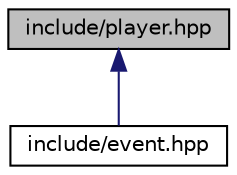 digraph "include/player.hpp"
{
 // LATEX_PDF_SIZE
  edge [fontname="Helvetica",fontsize="10",labelfontname="Helvetica",labelfontsize="10"];
  node [fontname="Helvetica",fontsize="10",shape=record];
  Node1 [label="include/player.hpp",height=0.2,width=0.4,color="black", fillcolor="grey75", style="filled", fontcolor="black",tooltip="Player class."];
  Node1 -> Node2 [dir="back",color="midnightblue",fontsize="10",style="solid",fontname="Helvetica"];
  Node2 [label="include/event.hpp",height=0.2,width=0.4,color="black", fillcolor="white", style="filled",URL="$event_8hpp.html",tooltip="Event class."];
}
